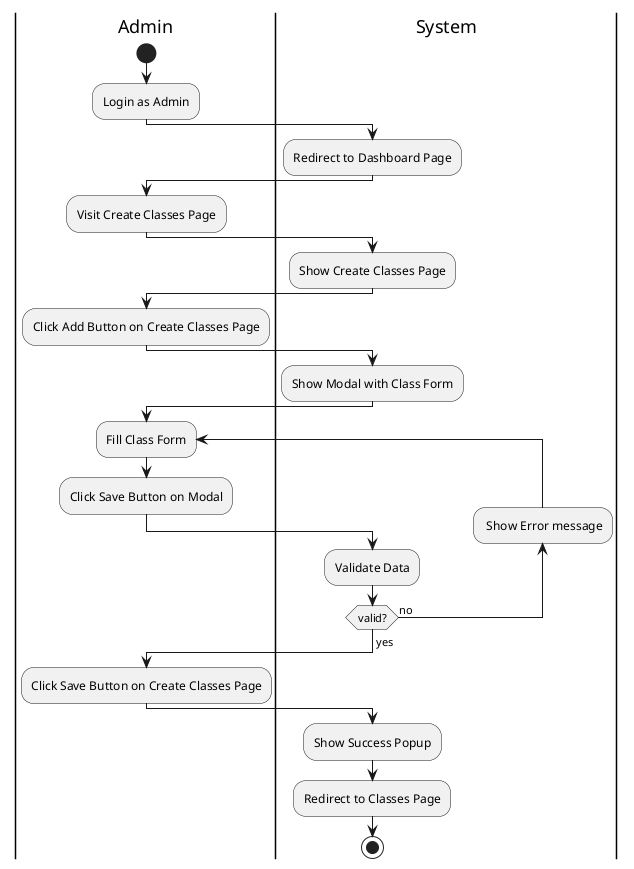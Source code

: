 @startuml Create Class
|Admin|
start
:Login as Admin;
|System|
:Redirect to Dashboard Page;
|Admin|
:Visit Create Classes Page;
|System|
:Show Create Classes Page;
|Admin|
:Click Add Button on Create Classes Page;
|System|
:Show Modal with Class Form;
|Admin|
repeat :Fill Class Form;
:Click Save Button on Modal;
|System|
:Validate Data;
backward: Show Error message;
repeat while (valid?) is (no)
->yes;
|Admin|
:Click Save Button on Create Classes Page;
|System|
:Show Success Popup;
:Redirect to Classes Page;
stop
@enduml
